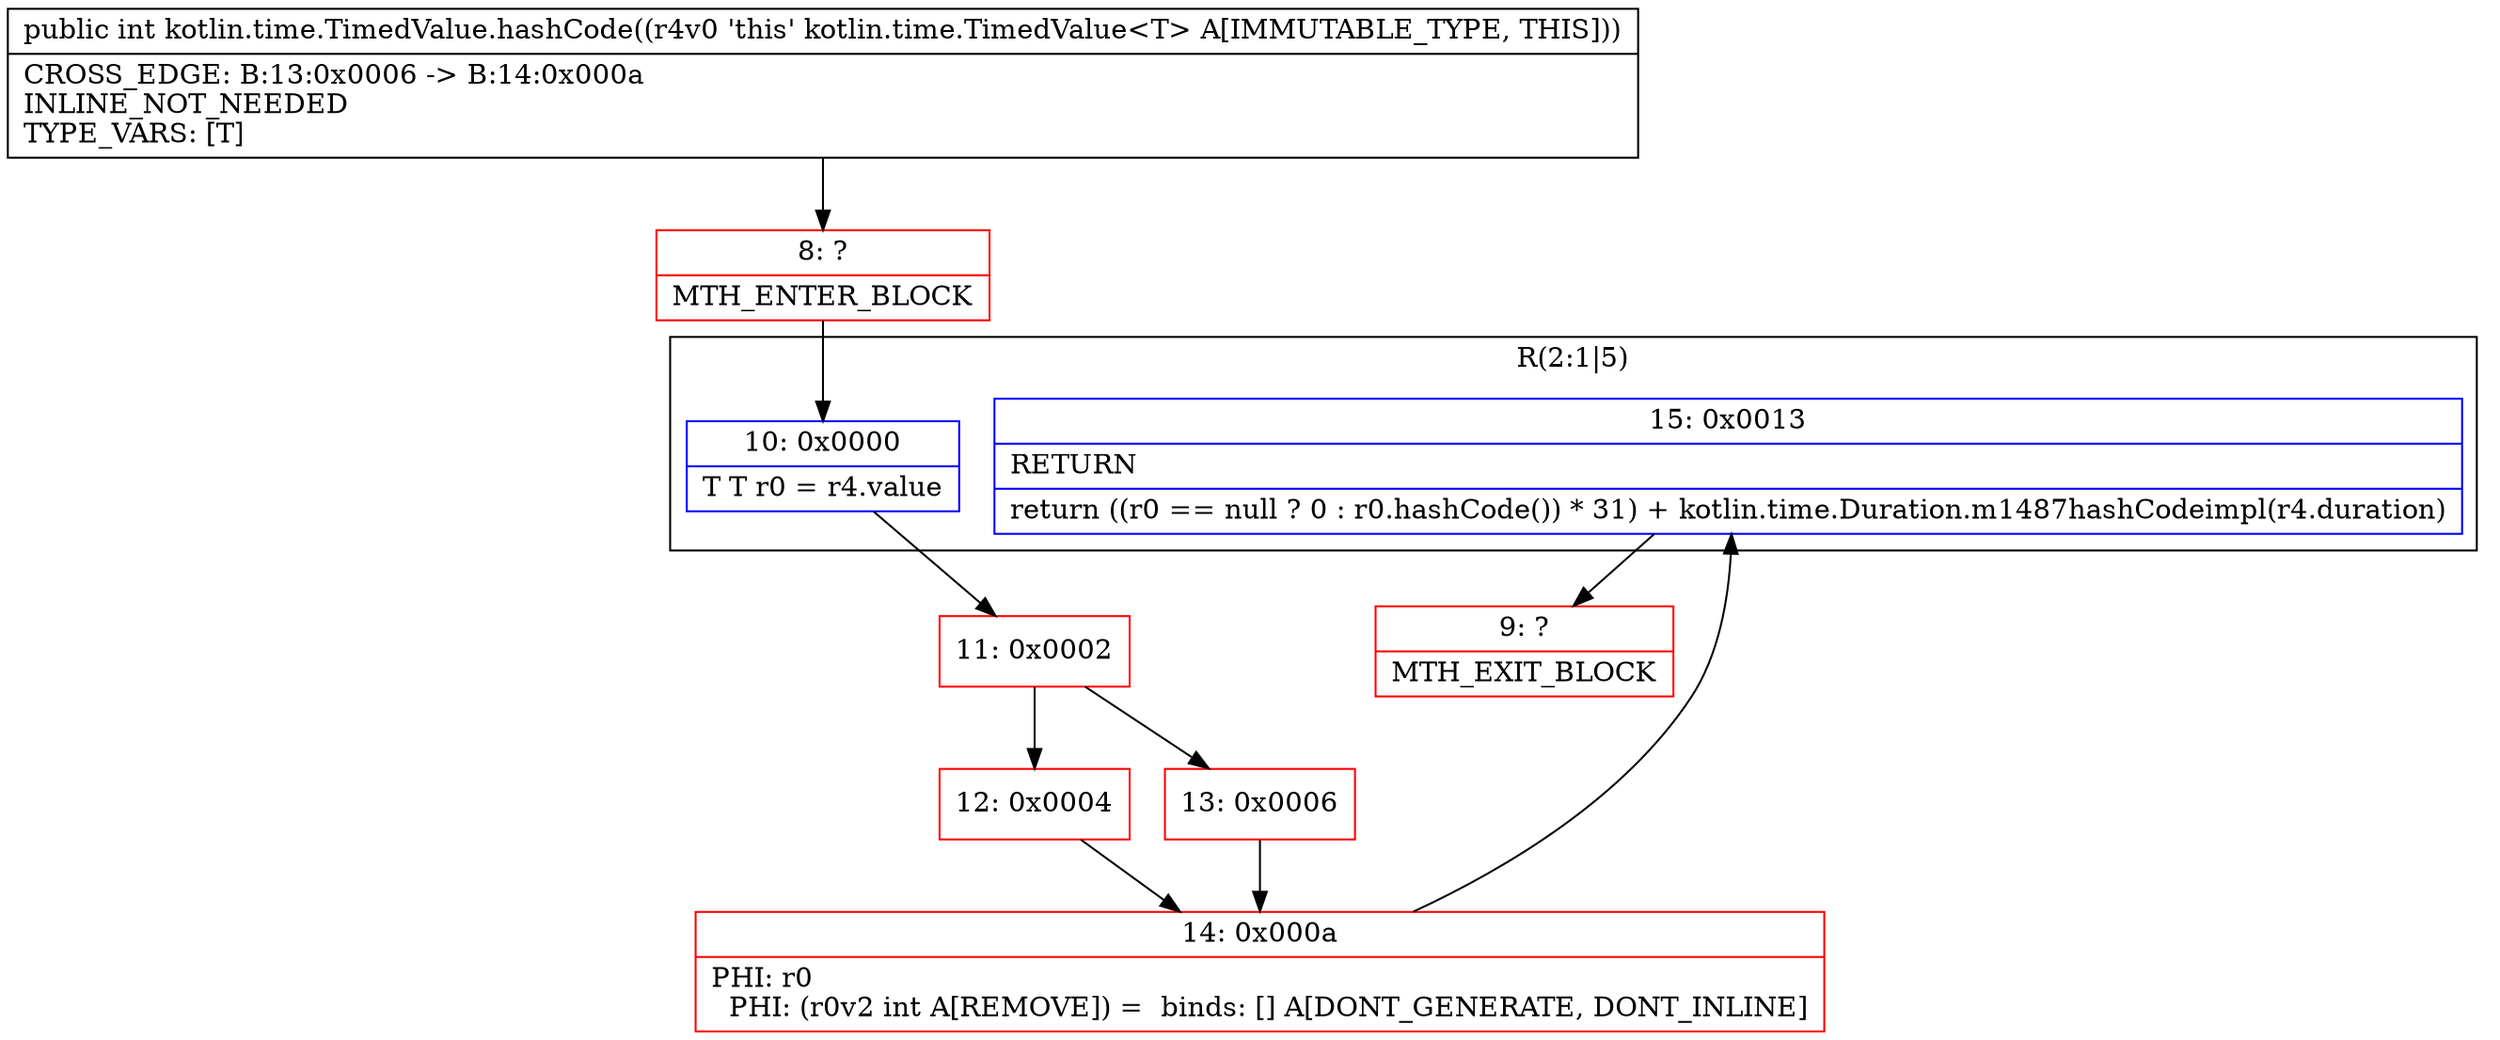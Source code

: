 digraph "CFG forkotlin.time.TimedValue.hashCode()I" {
subgraph cluster_Region_178756690 {
label = "R(2:1|5)";
node [shape=record,color=blue];
Node_10 [shape=record,label="{10\:\ 0x0000|T T r0 = r4.value\l}"];
Node_15 [shape=record,label="{15\:\ 0x0013|RETURN\l|return ((r0 == null ? 0 : r0.hashCode()) * 31) + kotlin.time.Duration.m1487hashCodeimpl(r4.duration)\l}"];
}
Node_8 [shape=record,color=red,label="{8\:\ ?|MTH_ENTER_BLOCK\l}"];
Node_11 [shape=record,color=red,label="{11\:\ 0x0002}"];
Node_12 [shape=record,color=red,label="{12\:\ 0x0004}"];
Node_14 [shape=record,color=red,label="{14\:\ 0x000a|PHI: r0 \l  PHI: (r0v2 int A[REMOVE]) =  binds: [] A[DONT_GENERATE, DONT_INLINE]\l}"];
Node_9 [shape=record,color=red,label="{9\:\ ?|MTH_EXIT_BLOCK\l}"];
Node_13 [shape=record,color=red,label="{13\:\ 0x0006}"];
MethodNode[shape=record,label="{public int kotlin.time.TimedValue.hashCode((r4v0 'this' kotlin.time.TimedValue\<T\> A[IMMUTABLE_TYPE, THIS]))  | CROSS_EDGE: B:13:0x0006 \-\> B:14:0x000a\lINLINE_NOT_NEEDED\lTYPE_VARS: [T]\l}"];
MethodNode -> Node_8;Node_10 -> Node_11;
Node_15 -> Node_9;
Node_8 -> Node_10;
Node_11 -> Node_12;
Node_11 -> Node_13;
Node_12 -> Node_14;
Node_14 -> Node_15;
Node_13 -> Node_14;
}

